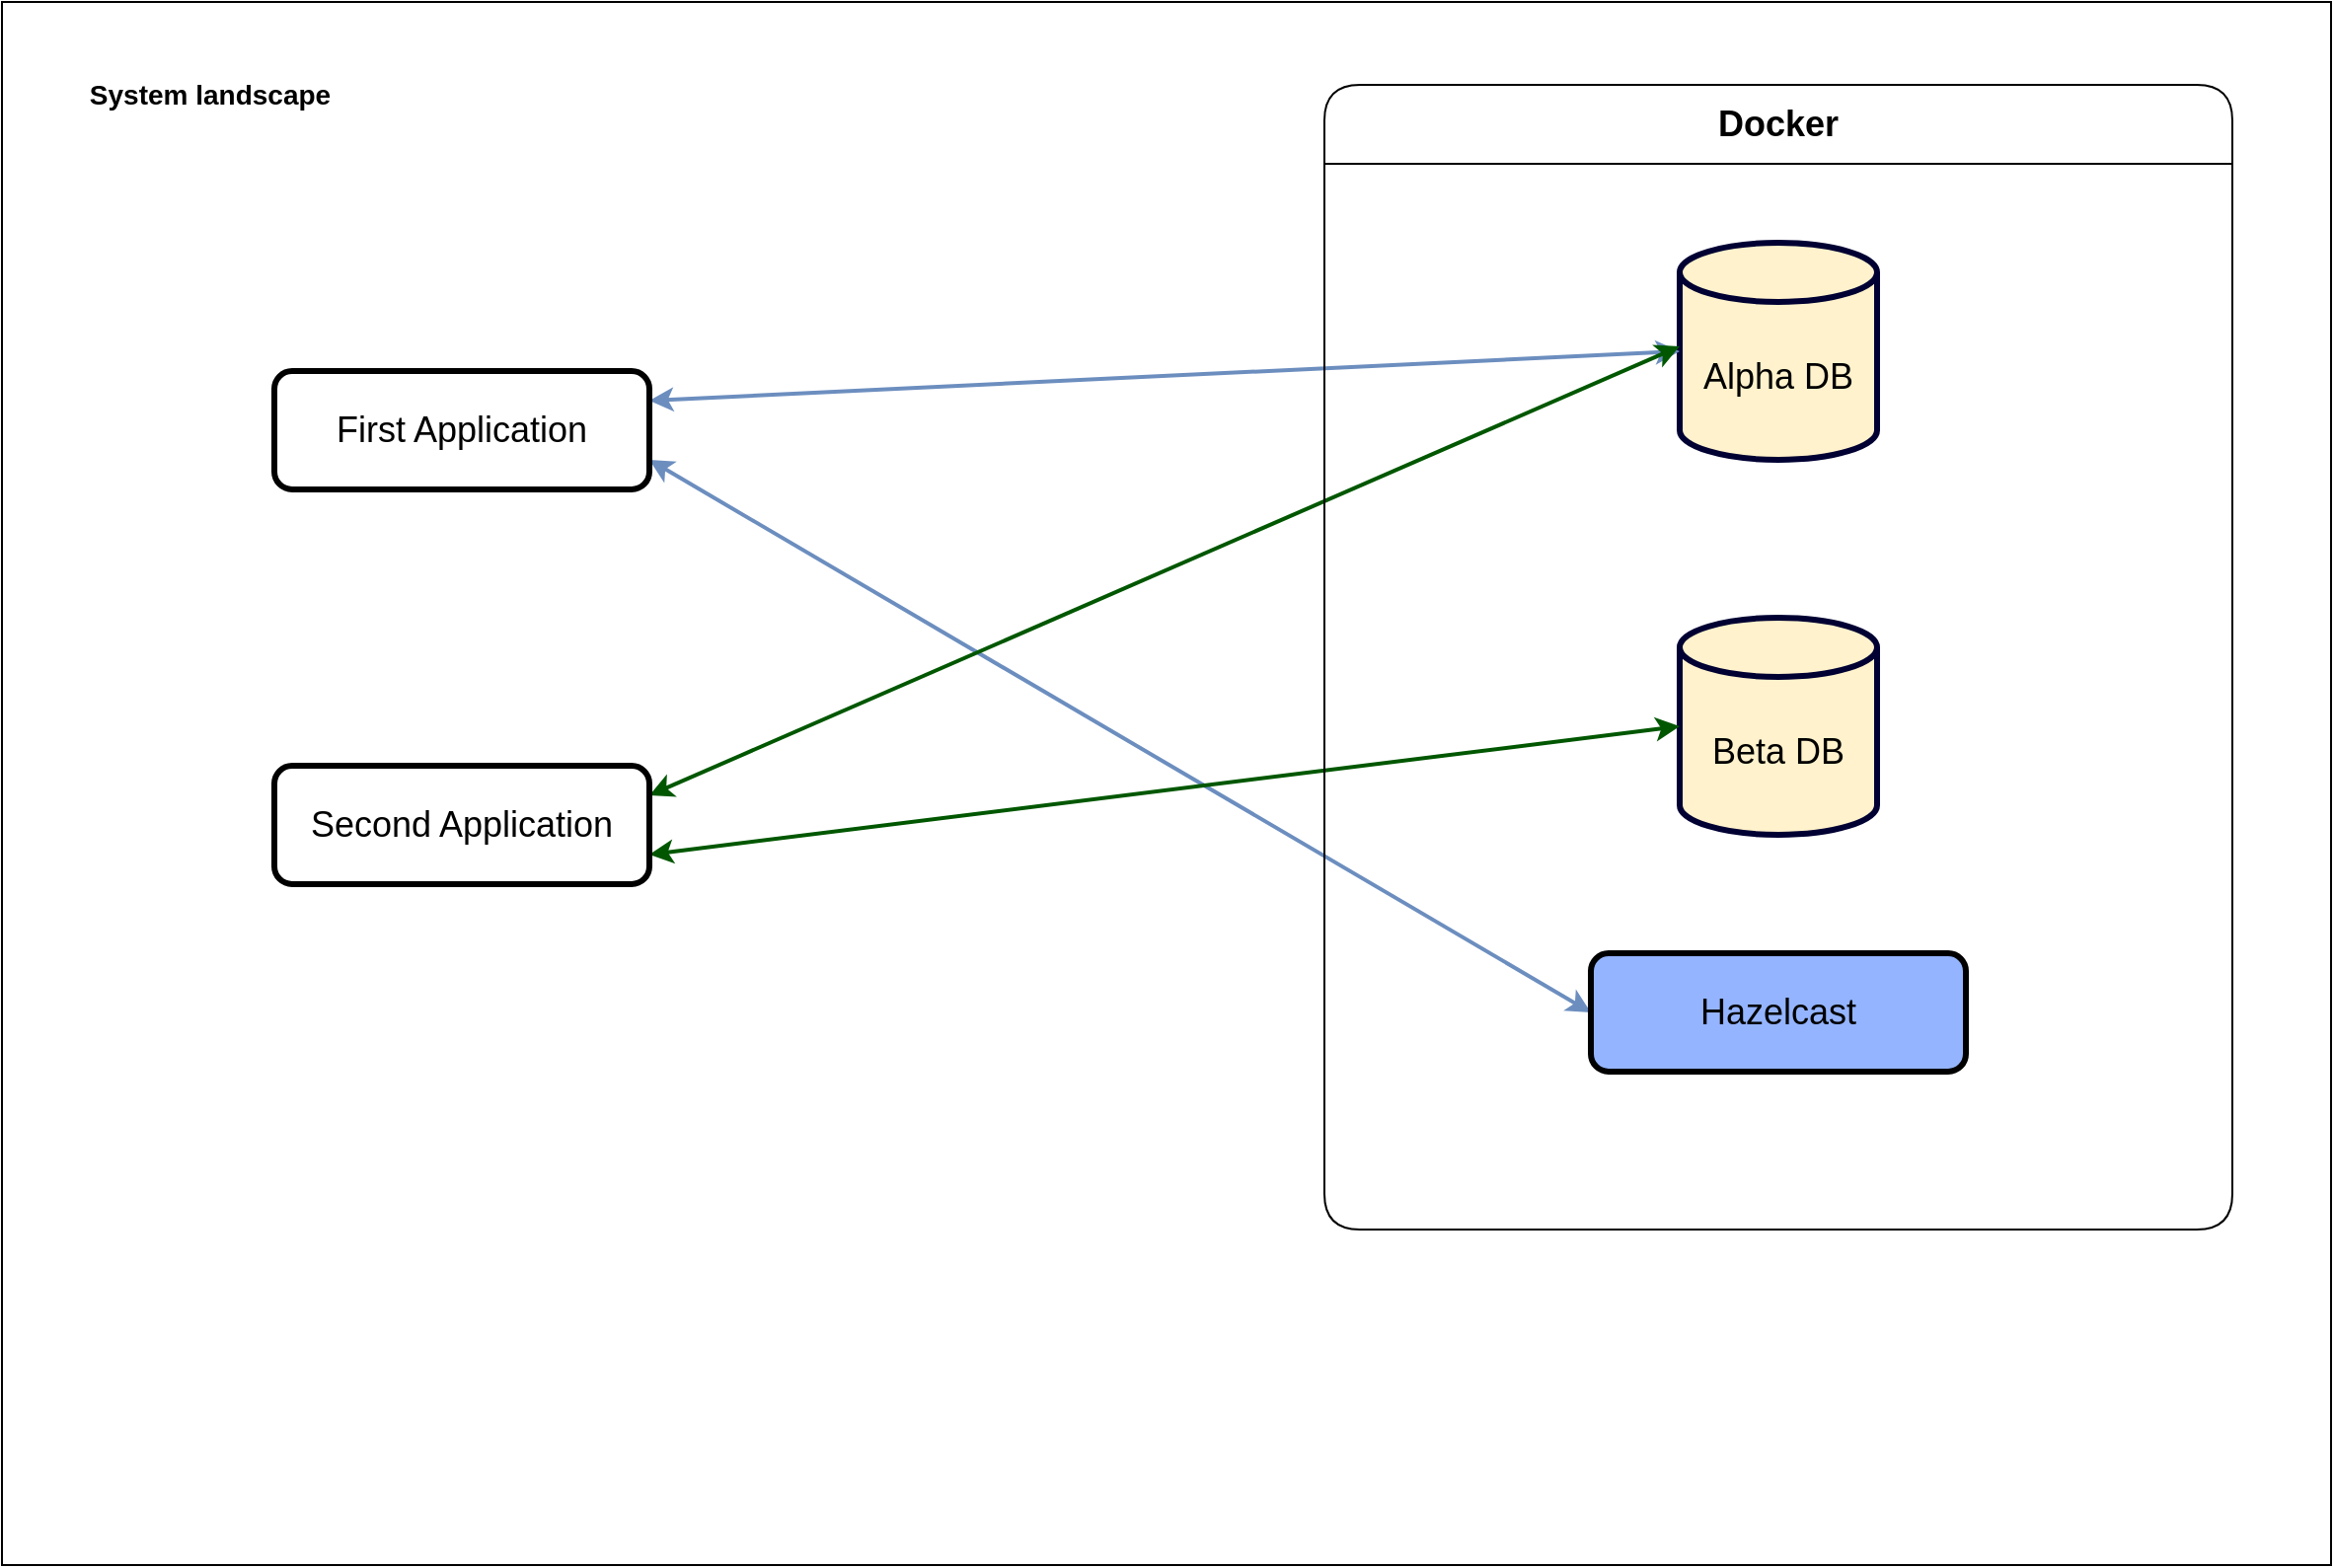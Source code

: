<mxfile version="23.1.1" type="device">
  <diagram id="kgpKYQtTHZ0yAKxKKP6v" name="Page-1">
    <mxGraphModel dx="2968" dy="1816" grid="1" gridSize="10" guides="1" tooltips="1" connect="1" arrows="1" fold="1" page="1" pageScale="1" pageWidth="1169" pageHeight="827" math="0" shadow="0">
      <root>
        <mxCell id="0" />
        <mxCell id="1" parent="0" />
        <mxCell id="7rveW3KE9EC4lTejcIBZ-21" value="" style="rounded=0;whiteSpace=wrap;html=1;" vertex="1" parent="1">
          <mxGeometry x="-10" y="-2" width="1180" height="792" as="geometry" />
        </mxCell>
        <mxCell id="7rveW3KE9EC4lTejcIBZ-1" value="&lt;font style=&quot;font-size: 18px;&quot;&gt;Alpha DB&lt;/font&gt;" style="shape=cylinder3;whiteSpace=wrap;html=1;boundedLbl=1;backgroundOutline=1;size=15;fillColor=#fff2cc;strokeColor=#000033;strokeWidth=3;" vertex="1" parent="1">
          <mxGeometry x="840" y="120" width="100" height="110" as="geometry" />
        </mxCell>
        <mxCell id="7rveW3KE9EC4lTejcIBZ-2" value="&lt;font style=&quot;font-size: 18px;&quot;&gt;Beta DB&lt;/font&gt;" style="shape=cylinder3;whiteSpace=wrap;html=1;boundedLbl=1;backgroundOutline=1;size=15;fillColor=#fff2cc;strokeColor=#000033;strokeWidth=3;" vertex="1" parent="1">
          <mxGeometry x="840" y="310" width="100" height="110" as="geometry" />
        </mxCell>
        <mxCell id="7rveW3KE9EC4lTejcIBZ-5" value="&lt;font style=&quot;font-size: 14px;&quot;&gt;&lt;b&gt;System landscape&lt;/b&gt;&lt;/font&gt;" style="text;html=1;align=center;verticalAlign=middle;resizable=0;points=[];autosize=1;strokeColor=none;fillColor=none;" vertex="1" parent="1">
          <mxGeometry x="20" y="30" width="150" height="30" as="geometry" />
        </mxCell>
        <mxCell id="7rveW3KE9EC4lTejcIBZ-8" value="" style="endArrow=classic;startArrow=classic;html=1;rounded=0;entryX=0;entryY=0.5;entryDx=0;entryDy=0;entryPerimeter=0;exitX=1;exitY=0.25;exitDx=0;exitDy=0;strokeWidth=2;fillColor=#dae8fc;strokeColor=#6c8ebf;" edge="1" parent="1" source="7rveW3KE9EC4lTejcIBZ-12" target="7rveW3KE9EC4lTejcIBZ-1">
          <mxGeometry width="50" height="50" relative="1" as="geometry">
            <mxPoint x="310" y="280" as="sourcePoint" />
            <mxPoint x="360" y="230" as="targetPoint" />
          </mxGeometry>
        </mxCell>
        <mxCell id="7rveW3KE9EC4lTejcIBZ-9" value="" style="endArrow=classic;startArrow=classic;html=1;rounded=0;entryX=0;entryY=0.5;entryDx=0;entryDy=0;exitX=1;exitY=0.75;exitDx=0;exitDy=0;strokeWidth=2;fillColor=#dae8fc;strokeColor=#6c8ebf;" edge="1" parent="1" source="7rveW3KE9EC4lTejcIBZ-12" target="7rveW3KE9EC4lTejcIBZ-17">
          <mxGeometry width="50" height="50" relative="1" as="geometry">
            <mxPoint x="310" y="280" as="sourcePoint" />
            <mxPoint x="780" y="515" as="targetPoint" />
          </mxGeometry>
        </mxCell>
        <mxCell id="7rveW3KE9EC4lTejcIBZ-10" value="" style="endArrow=classic;startArrow=classic;html=1;rounded=0;entryX=0;entryY=0;entryDx=0;entryDy=52.5;entryPerimeter=0;exitX=1;exitY=0.25;exitDx=0;exitDy=0;strokeWidth=2;fillColor=#008a00;strokeColor=#005700;" edge="1" parent="1" source="7rveW3KE9EC4lTejcIBZ-13" target="7rveW3KE9EC4lTejcIBZ-1">
          <mxGeometry width="50" height="50" relative="1" as="geometry">
            <mxPoint x="310" y="480" as="sourcePoint" />
            <mxPoint x="360" y="430" as="targetPoint" />
          </mxGeometry>
        </mxCell>
        <mxCell id="7rveW3KE9EC4lTejcIBZ-11" value="" style="endArrow=classic;startArrow=classic;html=1;rounded=0;entryX=0;entryY=0.5;entryDx=0;entryDy=0;entryPerimeter=0;exitX=1;exitY=0.75;exitDx=0;exitDy=0;strokeWidth=2;fillColor=#008a00;strokeColor=#005700;" edge="1" parent="1" source="7rveW3KE9EC4lTejcIBZ-13" target="7rveW3KE9EC4lTejcIBZ-2">
          <mxGeometry width="50" height="50" relative="1" as="geometry">
            <mxPoint x="310" y="480" as="sourcePoint" />
            <mxPoint x="360" y="430" as="targetPoint" />
          </mxGeometry>
        </mxCell>
        <mxCell id="7rveW3KE9EC4lTejcIBZ-12" value="&lt;font style=&quot;font-size: 18px;&quot;&gt;First Application&lt;/font&gt;" style="rounded=1;whiteSpace=wrap;html=1;strokeWidth=3;" vertex="1" parent="1">
          <mxGeometry x="128" y="185" width="190" height="60" as="geometry" />
        </mxCell>
        <mxCell id="7rveW3KE9EC4lTejcIBZ-13" value="&lt;font style=&quot;font-size: 18px;&quot;&gt;Second Application&lt;/font&gt;" style="rounded=1;whiteSpace=wrap;html=1;strokeWidth=3;" vertex="1" parent="1">
          <mxGeometry x="128" y="385" width="190" height="60" as="geometry" />
        </mxCell>
        <mxCell id="7rveW3KE9EC4lTejcIBZ-17" value="&lt;font style=&quot;font-size: 18px;&quot;&gt;Hazelcast&lt;/font&gt;" style="rounded=1;whiteSpace=wrap;html=1;strokeWidth=3;labelBackgroundColor=none;fillColor=#94B4FF;" vertex="1" parent="1">
          <mxGeometry x="795" y="480" width="190" height="60" as="geometry" />
        </mxCell>
        <mxCell id="7rveW3KE9EC4lTejcIBZ-18" value="Docker" style="swimlane;whiteSpace=wrap;html=1;fontSize=18;startSize=40;rounded=1;" vertex="1" parent="1">
          <mxGeometry x="660" y="40" width="460" height="580" as="geometry" />
        </mxCell>
      </root>
    </mxGraphModel>
  </diagram>
</mxfile>
